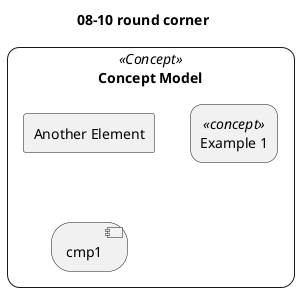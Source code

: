 @startuml
title 08-10 round corner

skinparam rectangle {
    roundCorner<<concept>> 25
}

skinparam component {
    roundCorner 40
}

rectangle "Concept Model" <<Concept>> {
    rectangle "Another Element"
    rectangle "Example 1" <<concept>> as ex1
    component cmp1
}
@enduml